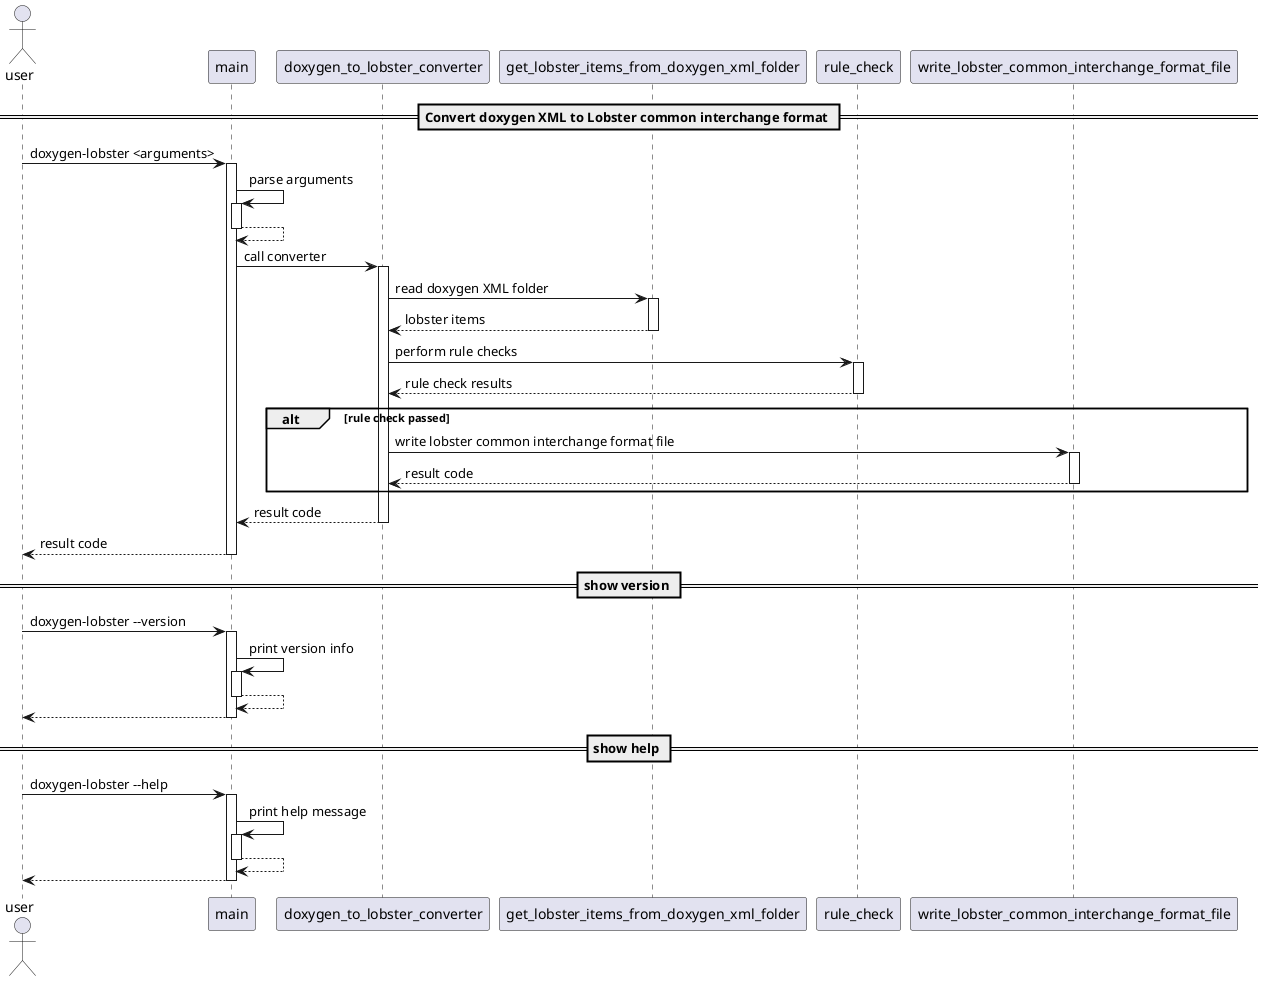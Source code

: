 @startuml sequence_diagram

Actor user 
participant main
participant doxygen_to_lobster_converter as converter
participant get_lobster_items_from_doxygen_xml_folder as reader
participant rule_check as checker
participant write_lobster_common_interchange_format_file as writer

autoactivate on

== Convert doxygen XML to Lobster common interchange format ==

user -> main: doxygen-lobster <arguments>
    main -> main: parse arguments
    return
    main -> converter: call converter
        converter -> reader: read doxygen XML folder
        return lobster items
        converter -> checker: perform rule checks
        return rule check results
        alt rule check passed
            converter -> writer: write lobster common interchange format file
            return result code
        end
    return result code
return result code

== show version ==

user -> main: doxygen-lobster --version
    main -> main: print version info
    return
return

== show help ==

user -> main: doxygen-lobster --help
    main -> main: print help message
    return
return

@enduml